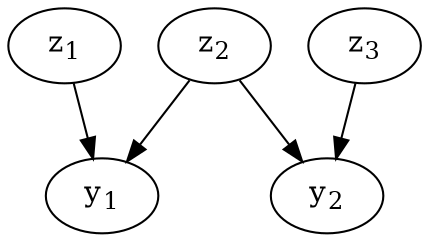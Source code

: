 digraph {
  graph [ dpi = 300 ];

  z_1[label=<z<SUB>1</SUB>>]
  z_2[label=<z<SUB>2</SUB>>]
  z_3[label=<z<SUB>3</SUB>>]
  y_1[label=<y<SUB>1</SUB>>]
  y_2[label=<y<SUB>2</SUB>>]
  z_1 -> y_1
  z_2 -> y_1
  z_2 -> y_2
  z_3 -> y_2
}
